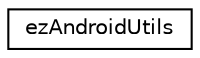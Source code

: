digraph "Graphical Class Hierarchy"
{
 // LATEX_PDF_SIZE
  edge [fontname="Helvetica",fontsize="10",labelfontname="Helvetica",labelfontsize="10"];
  node [fontname="Helvetica",fontsize="10",shape=record];
  rankdir="LR";
  Node0 [label="ezAndroidUtils",height=0.2,width=0.4,color="black", fillcolor="white", style="filled",URL="$d3/da3/classez_android_utils.htm",tooltip=" "];
}
